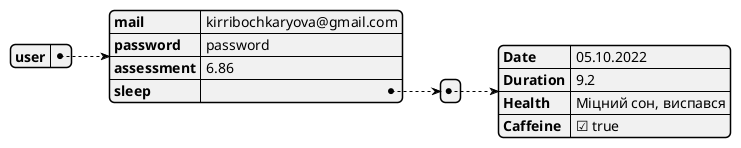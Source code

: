 @startjson

{
	"user": {
        "mail":"kirribochkaryova@gmail.com",
        "password":"password",
        "assessment": 6.86,
        "sleep" : [{
          	"Date": "05.10.2022",
            "Duration": 9.2,
            "Health": "Міцний сон, виспався",
            "Caffeine":true
        }]
    }
}

@endjson
